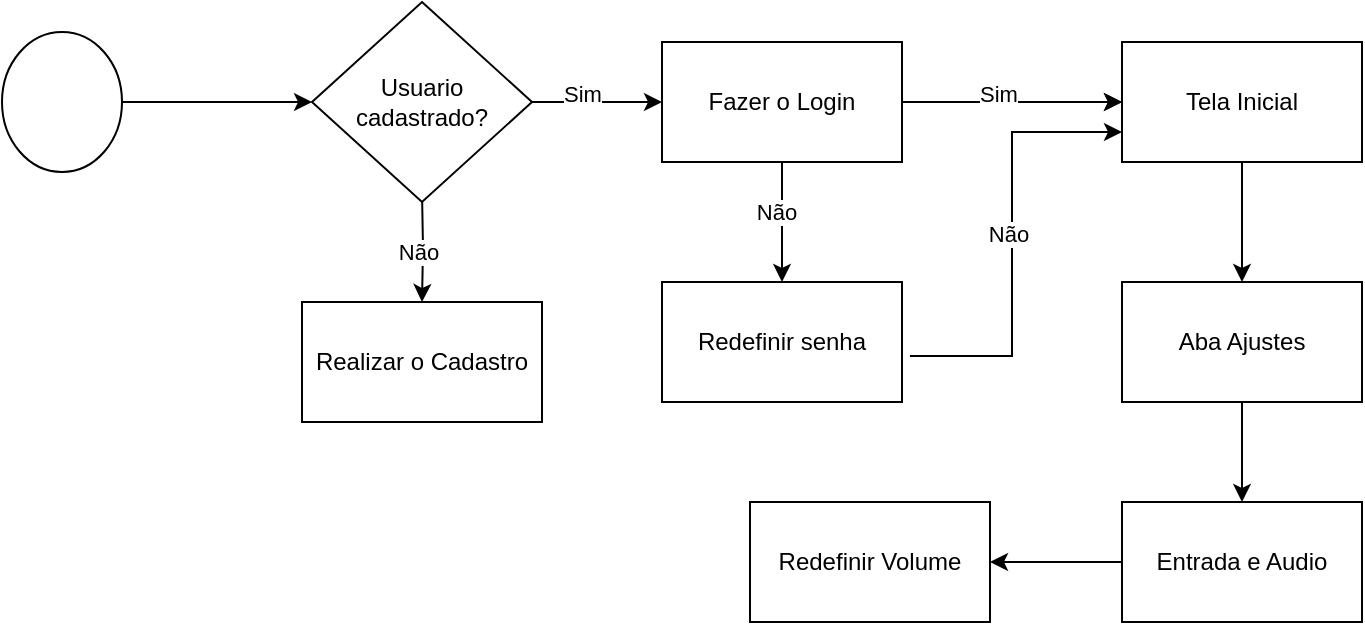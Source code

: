 <mxfile version="24.4.6" type="github">
  <diagram name="Página-1" id="8wJHhDrBqqvyORpSjcy0">
    <mxGraphModel dx="1393" dy="758" grid="1" gridSize="10" guides="1" tooltips="1" connect="1" arrows="1" fold="1" page="1" pageScale="1" pageWidth="827" pageHeight="1169" math="0" shadow="0">
      <root>
        <mxCell id="0" />
        <mxCell id="1" parent="0" />
        <mxCell id="mMUvEe6XM5yxg4CJzl2s-44" style="edgeStyle=orthogonalEdgeStyle;rounded=0;orthogonalLoop=1;jettySize=auto;html=1;" edge="1" parent="1" source="mMUvEe6XM5yxg4CJzl2s-1" target="mMUvEe6XM5yxg4CJzl2s-43">
          <mxGeometry relative="1" as="geometry" />
        </mxCell>
        <mxCell id="mMUvEe6XM5yxg4CJzl2s-1" value="" style="ellipse;whiteSpace=wrap;html=1;" vertex="1" parent="1">
          <mxGeometry x="40" y="55" width="60" height="70" as="geometry" />
        </mxCell>
        <mxCell id="mMUvEe6XM5yxg4CJzl2s-37" style="edgeStyle=orthogonalEdgeStyle;rounded=0;orthogonalLoop=1;jettySize=auto;html=1;" edge="1" parent="1" target="mMUvEe6XM5yxg4CJzl2s-6">
          <mxGeometry relative="1" as="geometry">
            <mxPoint x="250" y="135" as="sourcePoint" />
          </mxGeometry>
        </mxCell>
        <mxCell id="mMUvEe6XM5yxg4CJzl2s-63" value="Não" style="edgeLabel;html=1;align=center;verticalAlign=middle;resizable=0;points=[];" vertex="1" connectable="0" parent="mMUvEe6XM5yxg4CJzl2s-37">
          <mxGeometry x="0.099" y="-2" relative="1" as="geometry">
            <mxPoint as="offset" />
          </mxGeometry>
        </mxCell>
        <mxCell id="mMUvEe6XM5yxg4CJzl2s-6" value="Realizar o Cadastro" style="rounded=0;whiteSpace=wrap;html=1;" vertex="1" parent="1">
          <mxGeometry x="190" y="190" width="120" height="60" as="geometry" />
        </mxCell>
        <mxCell id="mMUvEe6XM5yxg4CJzl2s-15" style="edgeStyle=orthogonalEdgeStyle;rounded=0;orthogonalLoop=1;jettySize=auto;html=1;" edge="1" parent="1" source="mMUvEe6XM5yxg4CJzl2s-7" target="mMUvEe6XM5yxg4CJzl2s-8">
          <mxGeometry relative="1" as="geometry" />
        </mxCell>
        <mxCell id="mMUvEe6XM5yxg4CJzl2s-19" value="" style="edgeStyle=orthogonalEdgeStyle;rounded=0;orthogonalLoop=1;jettySize=auto;html=1;" edge="1" parent="1" source="mMUvEe6XM5yxg4CJzl2s-7" target="mMUvEe6XM5yxg4CJzl2s-8">
          <mxGeometry relative="1" as="geometry" />
        </mxCell>
        <mxCell id="mMUvEe6XM5yxg4CJzl2s-61" value="Sim" style="edgeLabel;html=1;align=center;verticalAlign=middle;resizable=0;points=[];" vertex="1" connectable="0" parent="mMUvEe6XM5yxg4CJzl2s-19">
          <mxGeometry x="-0.127" y="4" relative="1" as="geometry">
            <mxPoint as="offset" />
          </mxGeometry>
        </mxCell>
        <mxCell id="mMUvEe6XM5yxg4CJzl2s-56" value="" style="edgeStyle=orthogonalEdgeStyle;rounded=0;orthogonalLoop=1;jettySize=auto;html=1;entryX=0.5;entryY=0;entryDx=0;entryDy=0;" edge="1" parent="1" source="mMUvEe6XM5yxg4CJzl2s-7" target="mMUvEe6XM5yxg4CJzl2s-52">
          <mxGeometry relative="1" as="geometry">
            <mxPoint x="430" y="170" as="targetPoint" />
          </mxGeometry>
        </mxCell>
        <mxCell id="mMUvEe6XM5yxg4CJzl2s-60" value="Não" style="edgeLabel;html=1;align=center;verticalAlign=middle;resizable=0;points=[];" vertex="1" connectable="0" parent="mMUvEe6XM5yxg4CJzl2s-56">
          <mxGeometry x="-0.167" y="-3" relative="1" as="geometry">
            <mxPoint as="offset" />
          </mxGeometry>
        </mxCell>
        <mxCell id="mMUvEe6XM5yxg4CJzl2s-7" value="Fazer o Login" style="rounded=0;whiteSpace=wrap;html=1;" vertex="1" parent="1">
          <mxGeometry x="370" y="60" width="120" height="60" as="geometry" />
        </mxCell>
        <mxCell id="mMUvEe6XM5yxg4CJzl2s-33" style="edgeStyle=orthogonalEdgeStyle;rounded=0;orthogonalLoop=1;jettySize=auto;html=1;" edge="1" parent="1" source="mMUvEe6XM5yxg4CJzl2s-8" target="mMUvEe6XM5yxg4CJzl2s-16">
          <mxGeometry relative="1" as="geometry" />
        </mxCell>
        <mxCell id="mMUvEe6XM5yxg4CJzl2s-8" value="Tela Inicial" style="rounded=0;whiteSpace=wrap;html=1;" vertex="1" parent="1">
          <mxGeometry x="600" y="60" width="120" height="60" as="geometry" />
        </mxCell>
        <mxCell id="mMUvEe6XM5yxg4CJzl2s-40" style="edgeStyle=orthogonalEdgeStyle;rounded=0;orthogonalLoop=1;jettySize=auto;html=1;entryX=0.5;entryY=0;entryDx=0;entryDy=0;" edge="1" parent="1" source="mMUvEe6XM5yxg4CJzl2s-16" target="mMUvEe6XM5yxg4CJzl2s-34">
          <mxGeometry relative="1" as="geometry" />
        </mxCell>
        <mxCell id="mMUvEe6XM5yxg4CJzl2s-16" value="Aba Ajustes" style="rounded=0;whiteSpace=wrap;html=1;" vertex="1" parent="1">
          <mxGeometry x="600" y="180" width="120" height="60" as="geometry" />
        </mxCell>
        <mxCell id="mMUvEe6XM5yxg4CJzl2s-65" style="edgeStyle=orthogonalEdgeStyle;rounded=0;orthogonalLoop=1;jettySize=auto;html=1;entryX=1;entryY=0.5;entryDx=0;entryDy=0;" edge="1" parent="1" source="mMUvEe6XM5yxg4CJzl2s-34" target="mMUvEe6XM5yxg4CJzl2s-64">
          <mxGeometry relative="1" as="geometry" />
        </mxCell>
        <mxCell id="mMUvEe6XM5yxg4CJzl2s-34" value="Entrada e Audio" style="rounded=0;whiteSpace=wrap;html=1;" vertex="1" parent="1">
          <mxGeometry x="600" y="290" width="120" height="60" as="geometry" />
        </mxCell>
        <mxCell id="mMUvEe6XM5yxg4CJzl2s-45" value="" style="edgeStyle=orthogonalEdgeStyle;rounded=0;orthogonalLoop=1;jettySize=auto;html=1;" edge="1" parent="1" source="mMUvEe6XM5yxg4CJzl2s-43" target="mMUvEe6XM5yxg4CJzl2s-7">
          <mxGeometry relative="1" as="geometry" />
        </mxCell>
        <mxCell id="mMUvEe6XM5yxg4CJzl2s-62" value="Sim" style="edgeLabel;html=1;align=center;verticalAlign=middle;resizable=0;points=[];" vertex="1" connectable="0" parent="mMUvEe6XM5yxg4CJzl2s-45">
          <mxGeometry x="-0.231" y="4" relative="1" as="geometry">
            <mxPoint as="offset" />
          </mxGeometry>
        </mxCell>
        <mxCell id="mMUvEe6XM5yxg4CJzl2s-43" value="Usuario cadastrado?" style="rhombus;whiteSpace=wrap;html=1;" vertex="1" parent="1">
          <mxGeometry x="195" y="40" width="110" height="100" as="geometry" />
        </mxCell>
        <mxCell id="mMUvEe6XM5yxg4CJzl2s-52" value="Redefinir senha" style="rounded=0;whiteSpace=wrap;html=1;" vertex="1" parent="1">
          <mxGeometry x="370" y="180" width="120" height="60" as="geometry" />
        </mxCell>
        <mxCell id="mMUvEe6XM5yxg4CJzl2s-57" style="edgeStyle=orthogonalEdgeStyle;rounded=0;orthogonalLoop=1;jettySize=auto;html=1;exitX=1.033;exitY=0.617;exitDx=0;exitDy=0;entryX=0;entryY=0.75;entryDx=0;entryDy=0;exitPerimeter=0;" edge="1" parent="1" source="mMUvEe6XM5yxg4CJzl2s-52" target="mMUvEe6XM5yxg4CJzl2s-8">
          <mxGeometry relative="1" as="geometry">
            <mxPoint x="480" y="215" as="sourcePoint" />
          </mxGeometry>
        </mxCell>
        <mxCell id="mMUvEe6XM5yxg4CJzl2s-59" value="Não" style="edgeLabel;html=1;align=center;verticalAlign=middle;resizable=0;points=[];" vertex="1" connectable="0" parent="mMUvEe6XM5yxg4CJzl2s-57">
          <mxGeometry x="0.026" y="2" relative="1" as="geometry">
            <mxPoint as="offset" />
          </mxGeometry>
        </mxCell>
        <mxCell id="mMUvEe6XM5yxg4CJzl2s-64" value="Redefinir Volume" style="rounded=0;whiteSpace=wrap;html=1;" vertex="1" parent="1">
          <mxGeometry x="414" y="290" width="120" height="60" as="geometry" />
        </mxCell>
      </root>
    </mxGraphModel>
  </diagram>
</mxfile>
